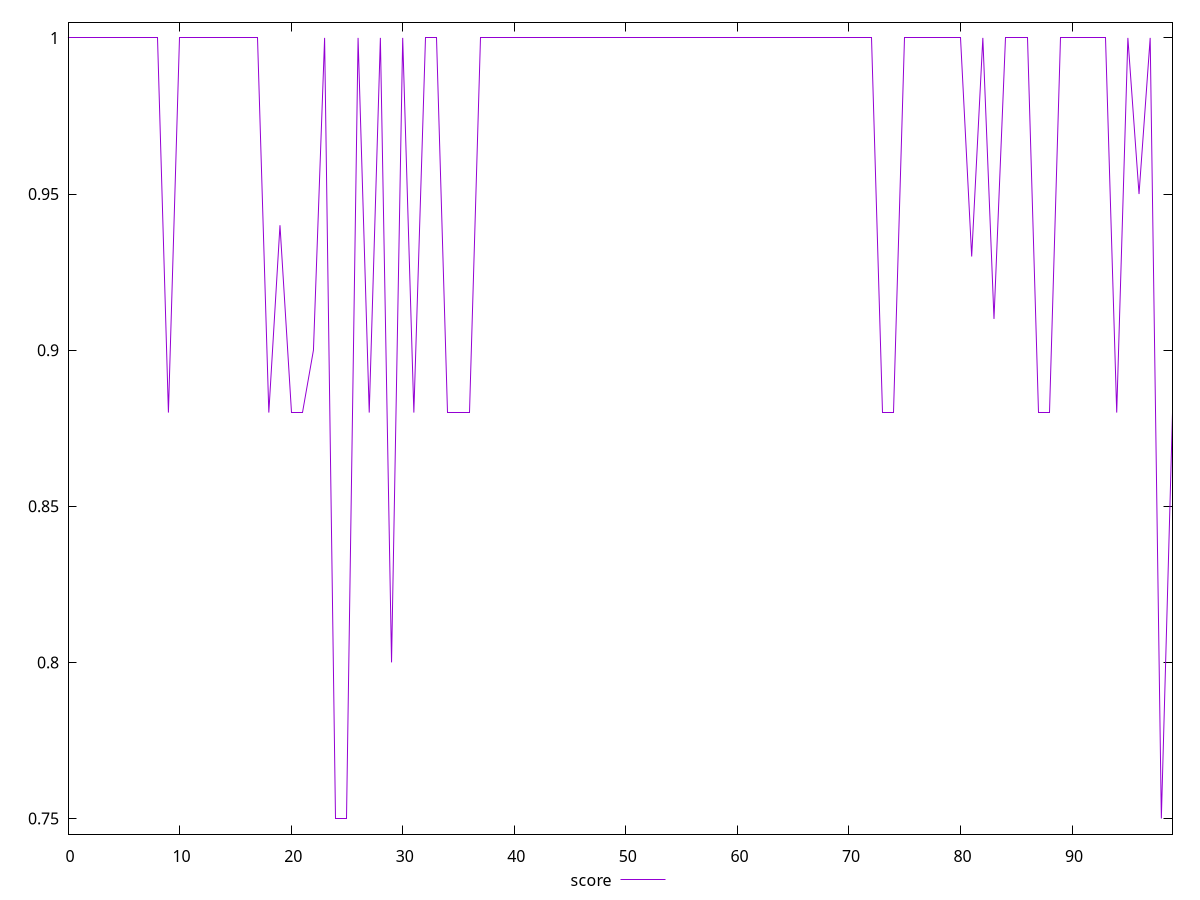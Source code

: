 reset

$score <<EOF
0 1
1 1
2 1
3 1
4 1
5 1
6 1
7 1
8 1
9 0.88
10 1
11 1
12 1
13 1
14 1
15 1
16 1
17 1
18 0.88
19 0.94
20 0.88
21 0.88
22 0.9
23 1
24 0.75
25 0.75
26 1
27 0.88
28 1
29 0.8
30 1
31 0.88
32 1
33 1
34 0.88
35 0.88
36 0.88
37 1
38 1
39 1
40 1
41 1
42 1
43 1
44 1
45 1
46 1
47 1
48 1
49 1
50 1
51 1
52 1
53 1
54 1
55 1
56 1
57 1
58 1
59 1
60 1
61 1
62 1
63 1
64 1
65 1
66 1
67 1
68 1
69 1
70 1
71 1
72 1
73 0.88
74 0.88
75 1
76 1
77 1
78 1
79 1
80 1
81 0.93
82 1
83 0.91
84 1
85 1
86 1
87 0.88
88 0.88
89 1
90 1
91 1
92 1
93 1
94 0.88
95 1
96 0.95
97 1
98 0.75
99 0.88
EOF

set key outside below
set xrange [0:99]
set yrange [0.745:1.005]
set trange [0.745:1.005]
set terminal svg size 640, 500 enhanced background rgb 'white'
set output "reprap/unminified-javascript/samples/pages+cached/score/values.svg"

plot $score title "score" with line

reset
